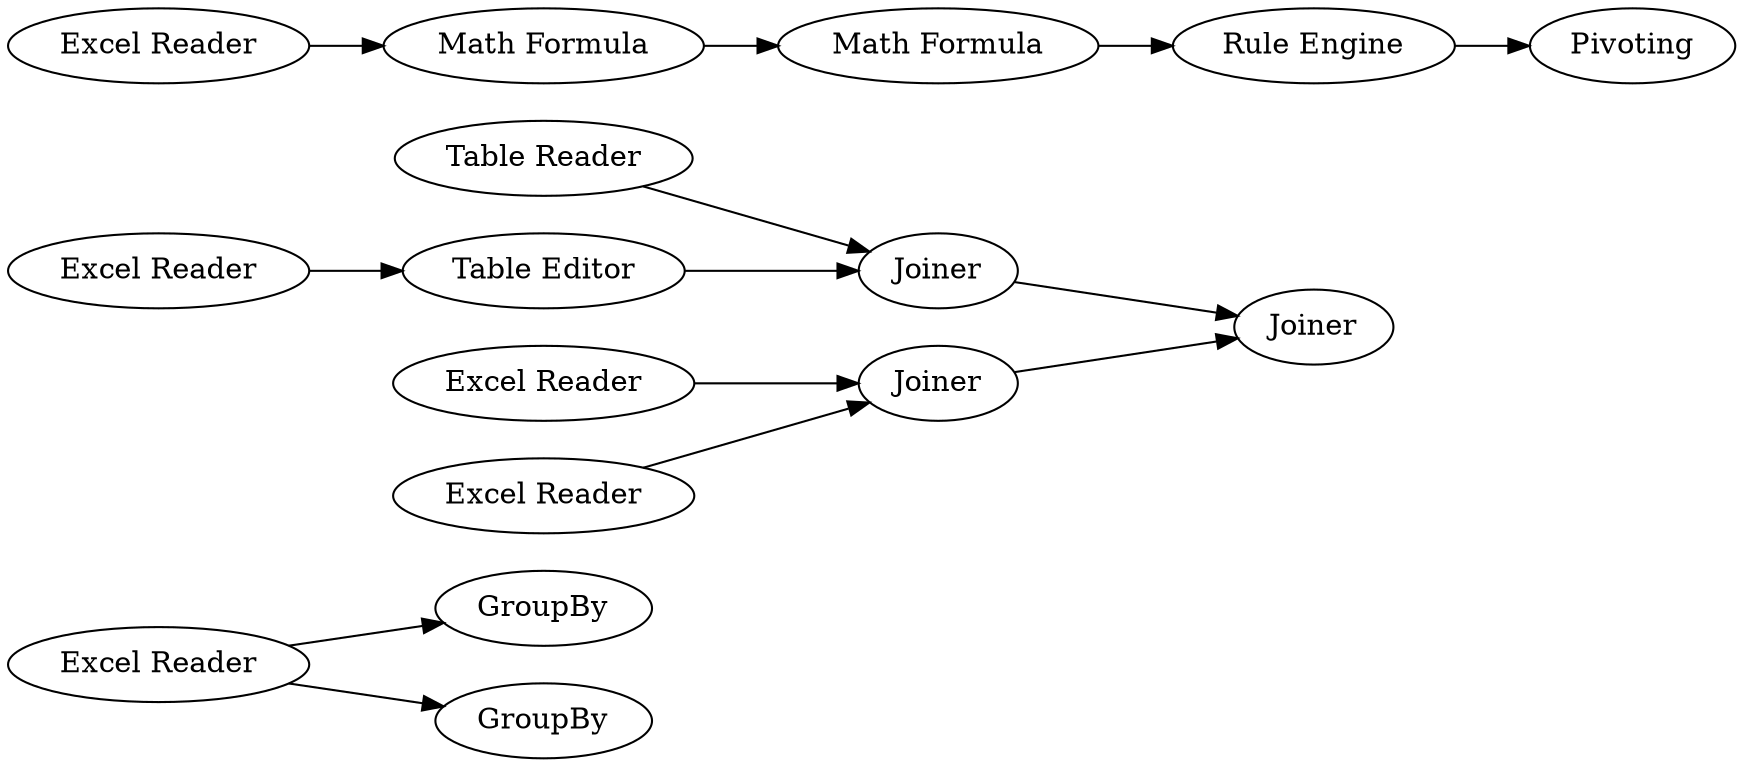 digraph {
	"1797273935223140698_2" [label="Excel Reader"]
	"1797273935223140698_42" [label=Joiner]
	"1797273935223140698_36" [label=Joiner]
	"1797273935223140698_26" [label=GroupBy]
	"2052875341482027713_1" [label="Excel Reader"]
	"1797273935223140698_25" [label=GroupBy]
	"1797273935223140698_28" [label=Pivoting]
	"1797273935223140698_33" [label="Table Reader"]
	"1797273935223140698_1" [label="Excel Reader"]
	"1797273935223140698_44" [label="Excel Reader"]
	"2052875341482027713_22" [label="Rule Engine"]
	"1797273935223140698_37" [label=Joiner]
	"1797273935223140698_23" [label="Table Editor"]
	"1797273935223140698_43" [label="Excel Reader"]
	"2052875341482027713_21" [label="Math Formula"]
	"2052875341482027713_20" [label="Math Formula"]
	"2052875341482027713_21" -> "2052875341482027713_22"
	"1797273935223140698_42" -> "1797273935223140698_36"
	"2052875341482027713_22" -> "1797273935223140698_28"
	"1797273935223140698_37" -> "1797273935223140698_36"
	"1797273935223140698_2" -> "1797273935223140698_26"
	"1797273935223140698_44" -> "1797273935223140698_23"
	"1797273935223140698_23" -> "1797273935223140698_37"
	"1797273935223140698_33" -> "1797273935223140698_37"
	"1797273935223140698_2" -> "1797273935223140698_25"
	"1797273935223140698_43" -> "1797273935223140698_42"
	"2052875341482027713_20" -> "2052875341482027713_21"
	"2052875341482027713_1" -> "2052875341482027713_20"
	"1797273935223140698_1" -> "1797273935223140698_42"
	rankdir=LR
}
